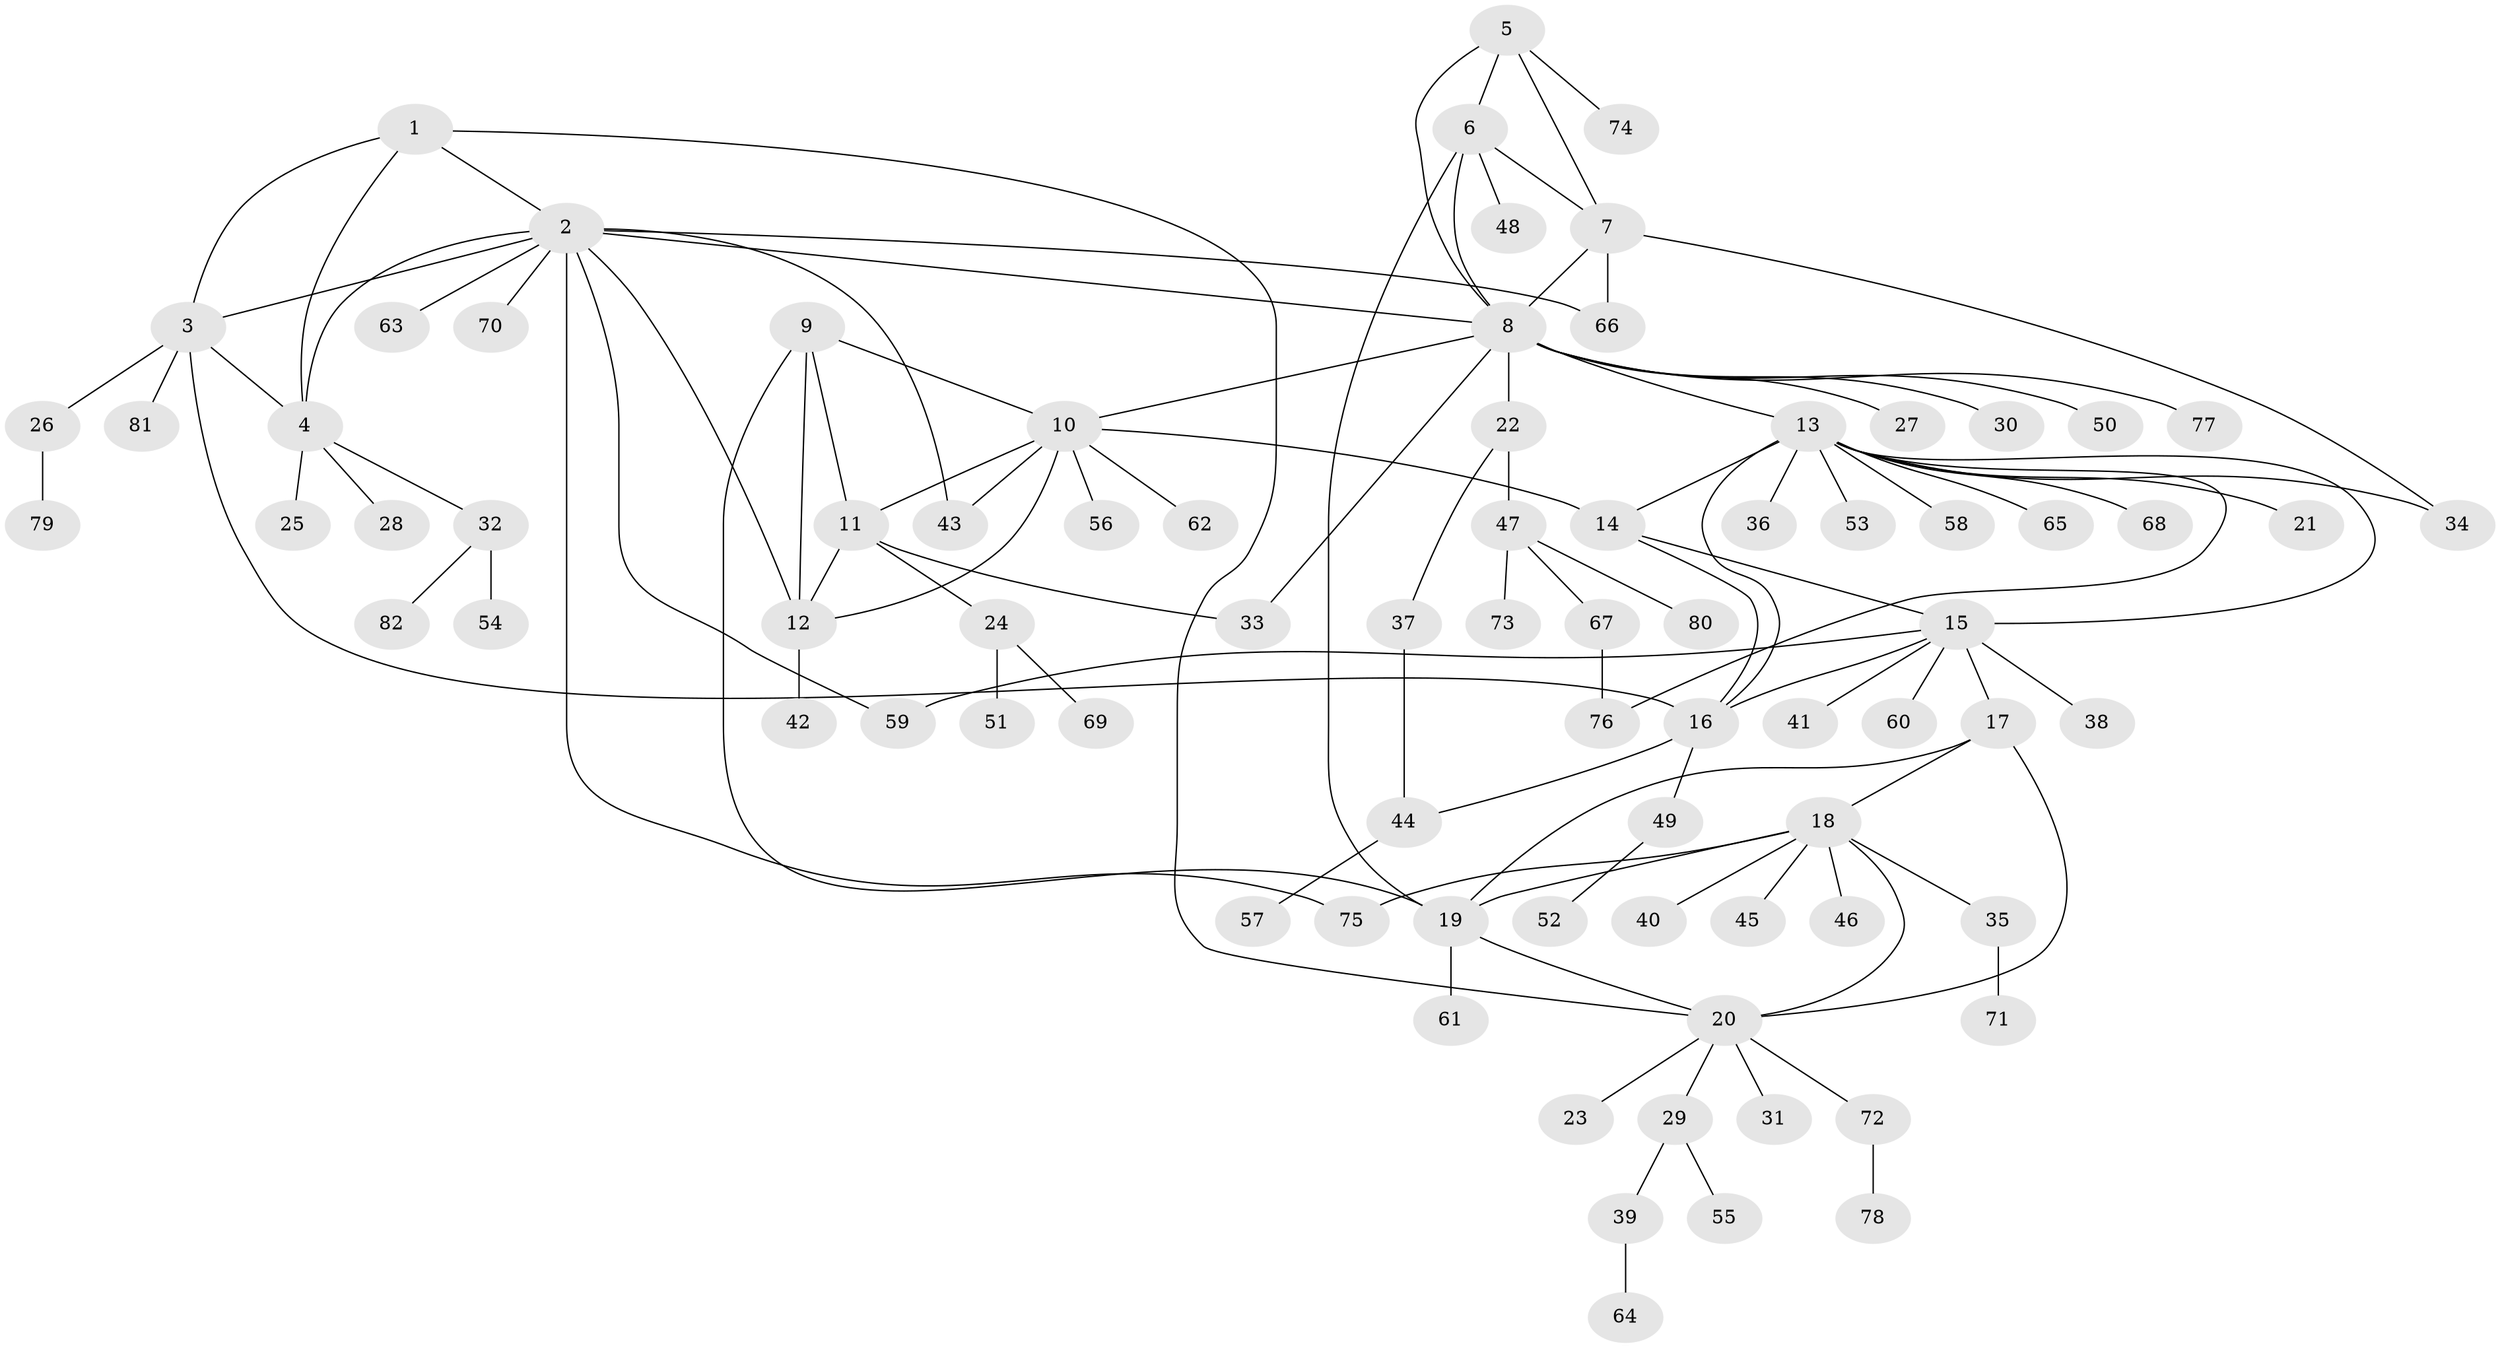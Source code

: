 // Generated by graph-tools (version 1.1) at 2025/50/03/09/25 03:50:43]
// undirected, 82 vertices, 110 edges
graph export_dot {
graph [start="1"]
  node [color=gray90,style=filled];
  1;
  2;
  3;
  4;
  5;
  6;
  7;
  8;
  9;
  10;
  11;
  12;
  13;
  14;
  15;
  16;
  17;
  18;
  19;
  20;
  21;
  22;
  23;
  24;
  25;
  26;
  27;
  28;
  29;
  30;
  31;
  32;
  33;
  34;
  35;
  36;
  37;
  38;
  39;
  40;
  41;
  42;
  43;
  44;
  45;
  46;
  47;
  48;
  49;
  50;
  51;
  52;
  53;
  54;
  55;
  56;
  57;
  58;
  59;
  60;
  61;
  62;
  63;
  64;
  65;
  66;
  67;
  68;
  69;
  70;
  71;
  72;
  73;
  74;
  75;
  76;
  77;
  78;
  79;
  80;
  81;
  82;
  1 -- 2;
  1 -- 3;
  1 -- 4;
  1 -- 20;
  2 -- 3;
  2 -- 4;
  2 -- 8;
  2 -- 12;
  2 -- 43;
  2 -- 59;
  2 -- 63;
  2 -- 66;
  2 -- 70;
  2 -- 75;
  3 -- 4;
  3 -- 16;
  3 -- 26;
  3 -- 81;
  4 -- 25;
  4 -- 28;
  4 -- 32;
  5 -- 6;
  5 -- 7;
  5 -- 8;
  5 -- 74;
  6 -- 7;
  6 -- 8;
  6 -- 19;
  6 -- 48;
  7 -- 8;
  7 -- 34;
  7 -- 66;
  8 -- 10;
  8 -- 13;
  8 -- 22;
  8 -- 27;
  8 -- 30;
  8 -- 33;
  8 -- 50;
  8 -- 77;
  9 -- 10;
  9 -- 11;
  9 -- 12;
  9 -- 19;
  10 -- 11;
  10 -- 12;
  10 -- 14;
  10 -- 43;
  10 -- 56;
  10 -- 62;
  11 -- 12;
  11 -- 24;
  11 -- 33;
  12 -- 42;
  13 -- 14;
  13 -- 15;
  13 -- 16;
  13 -- 21;
  13 -- 34;
  13 -- 36;
  13 -- 53;
  13 -- 58;
  13 -- 65;
  13 -- 68;
  13 -- 76;
  14 -- 15;
  14 -- 16;
  15 -- 16;
  15 -- 17;
  15 -- 38;
  15 -- 41;
  15 -- 59;
  15 -- 60;
  16 -- 44;
  16 -- 49;
  17 -- 18;
  17 -- 19;
  17 -- 20;
  18 -- 19;
  18 -- 20;
  18 -- 35;
  18 -- 40;
  18 -- 45;
  18 -- 46;
  18 -- 75;
  19 -- 20;
  19 -- 61;
  20 -- 23;
  20 -- 29;
  20 -- 31;
  20 -- 72;
  22 -- 37;
  22 -- 47;
  24 -- 51;
  24 -- 69;
  26 -- 79;
  29 -- 39;
  29 -- 55;
  32 -- 54;
  32 -- 82;
  35 -- 71;
  37 -- 44;
  39 -- 64;
  44 -- 57;
  47 -- 67;
  47 -- 73;
  47 -- 80;
  49 -- 52;
  67 -- 76;
  72 -- 78;
}
